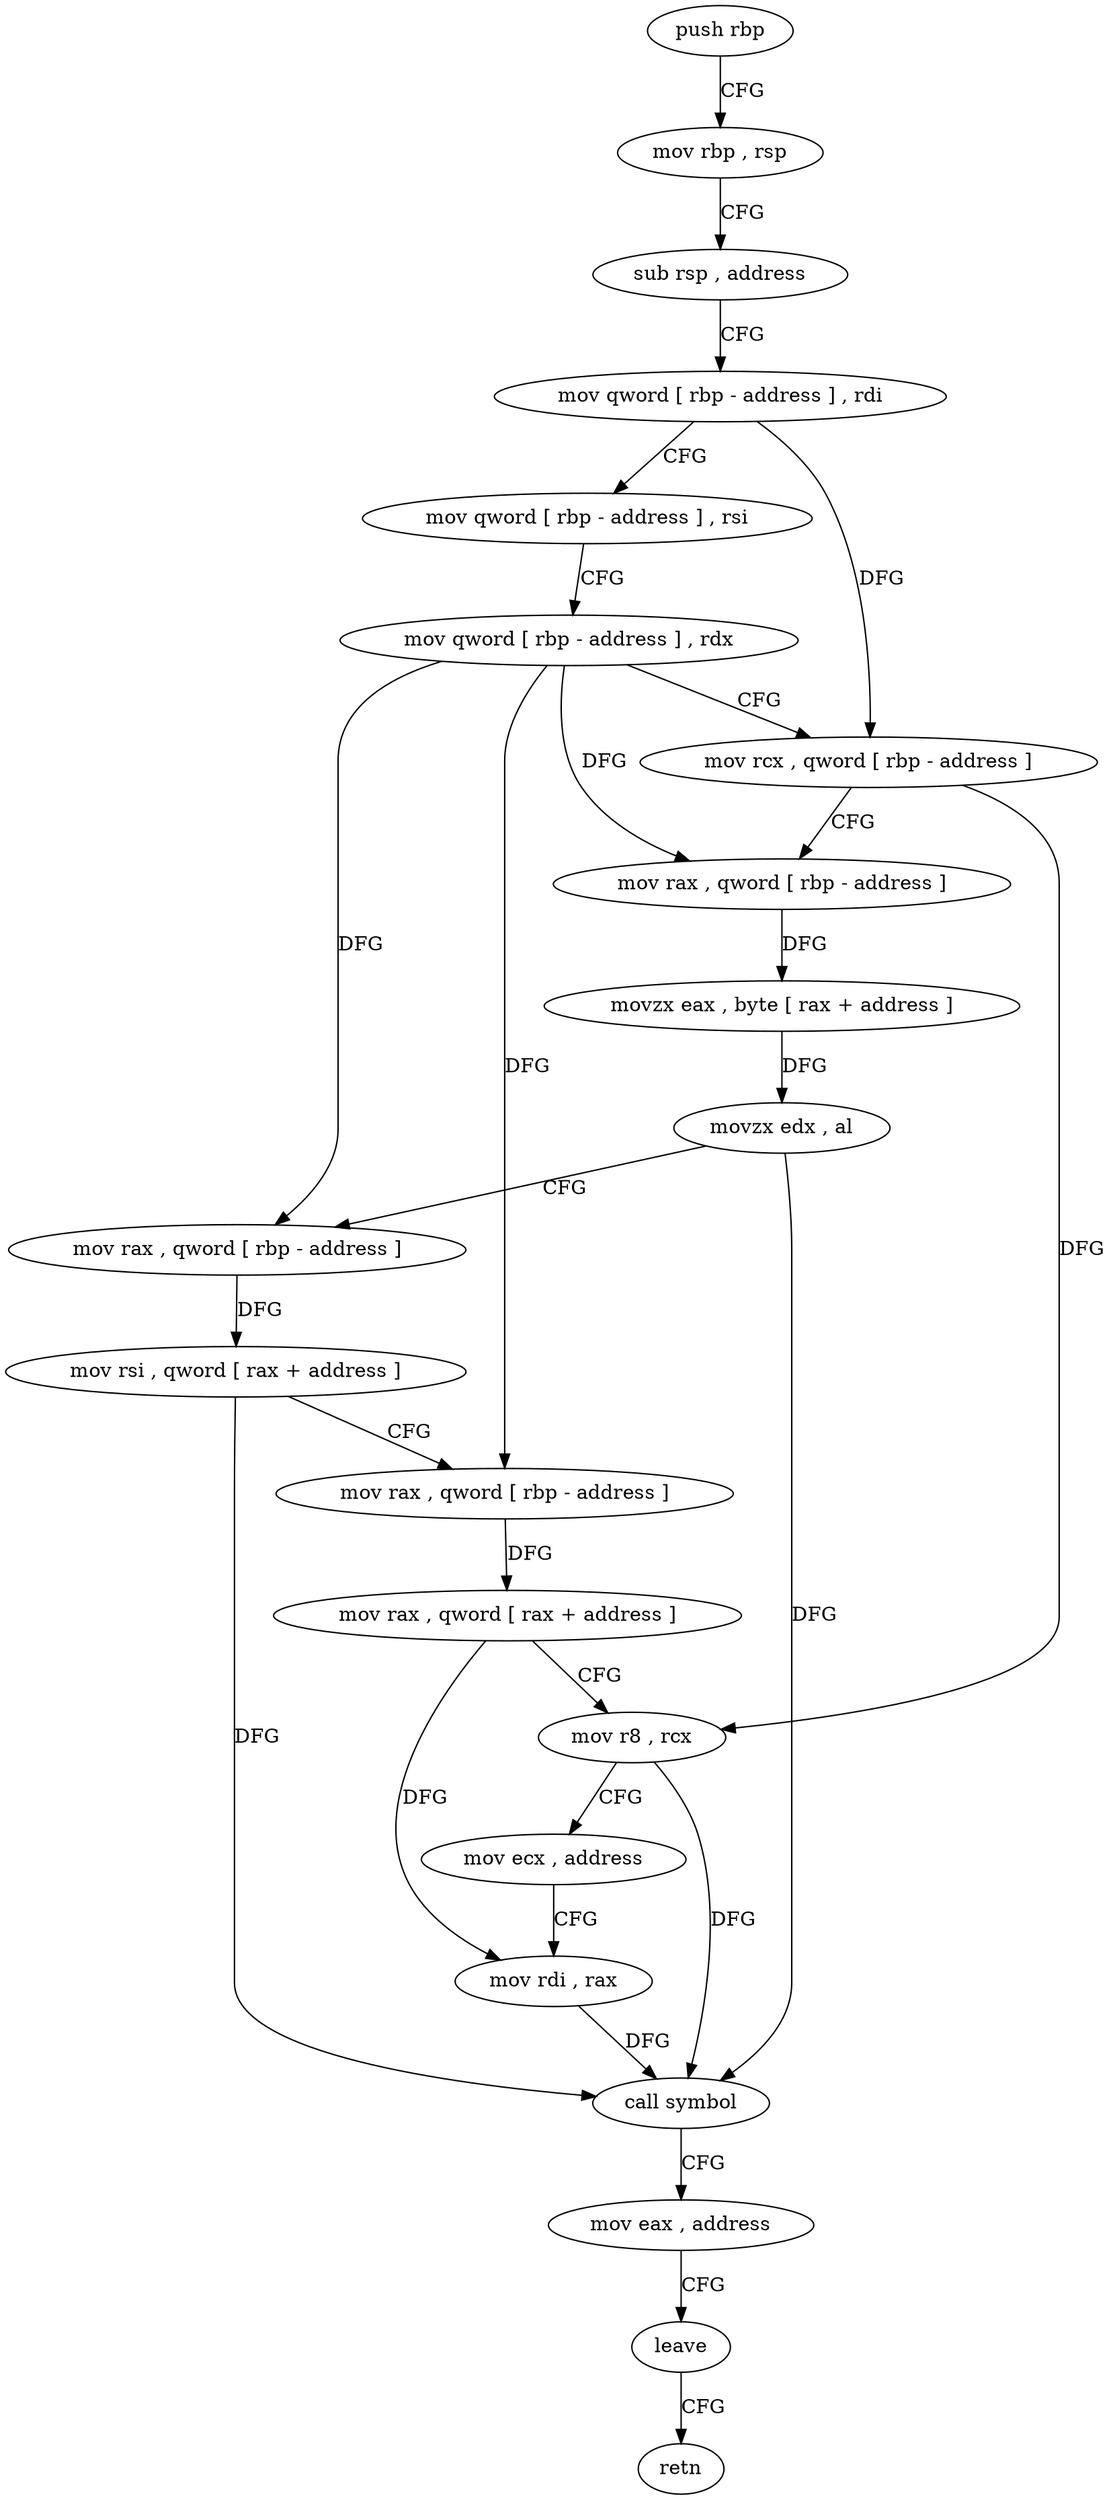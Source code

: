 digraph "func" {
"4216462" [label = "push rbp" ]
"4216463" [label = "mov rbp , rsp" ]
"4216466" [label = "sub rsp , address" ]
"4216470" [label = "mov qword [ rbp - address ] , rdi" ]
"4216474" [label = "mov qword [ rbp - address ] , rsi" ]
"4216478" [label = "mov qword [ rbp - address ] , rdx" ]
"4216482" [label = "mov rcx , qword [ rbp - address ]" ]
"4216486" [label = "mov rax , qword [ rbp - address ]" ]
"4216490" [label = "movzx eax , byte [ rax + address ]" ]
"4216494" [label = "movzx edx , al" ]
"4216497" [label = "mov rax , qword [ rbp - address ]" ]
"4216501" [label = "mov rsi , qword [ rax + address ]" ]
"4216505" [label = "mov rax , qword [ rbp - address ]" ]
"4216509" [label = "mov rax , qword [ rax + address ]" ]
"4216513" [label = "mov r8 , rcx" ]
"4216516" [label = "mov ecx , address" ]
"4216521" [label = "mov rdi , rax" ]
"4216524" [label = "call symbol" ]
"4216529" [label = "mov eax , address" ]
"4216534" [label = "leave" ]
"4216535" [label = "retn" ]
"4216462" -> "4216463" [ label = "CFG" ]
"4216463" -> "4216466" [ label = "CFG" ]
"4216466" -> "4216470" [ label = "CFG" ]
"4216470" -> "4216474" [ label = "CFG" ]
"4216470" -> "4216482" [ label = "DFG" ]
"4216474" -> "4216478" [ label = "CFG" ]
"4216478" -> "4216482" [ label = "CFG" ]
"4216478" -> "4216486" [ label = "DFG" ]
"4216478" -> "4216497" [ label = "DFG" ]
"4216478" -> "4216505" [ label = "DFG" ]
"4216482" -> "4216486" [ label = "CFG" ]
"4216482" -> "4216513" [ label = "DFG" ]
"4216486" -> "4216490" [ label = "DFG" ]
"4216490" -> "4216494" [ label = "DFG" ]
"4216494" -> "4216497" [ label = "CFG" ]
"4216494" -> "4216524" [ label = "DFG" ]
"4216497" -> "4216501" [ label = "DFG" ]
"4216501" -> "4216505" [ label = "CFG" ]
"4216501" -> "4216524" [ label = "DFG" ]
"4216505" -> "4216509" [ label = "DFG" ]
"4216509" -> "4216513" [ label = "CFG" ]
"4216509" -> "4216521" [ label = "DFG" ]
"4216513" -> "4216516" [ label = "CFG" ]
"4216513" -> "4216524" [ label = "DFG" ]
"4216516" -> "4216521" [ label = "CFG" ]
"4216521" -> "4216524" [ label = "DFG" ]
"4216524" -> "4216529" [ label = "CFG" ]
"4216529" -> "4216534" [ label = "CFG" ]
"4216534" -> "4216535" [ label = "CFG" ]
}
